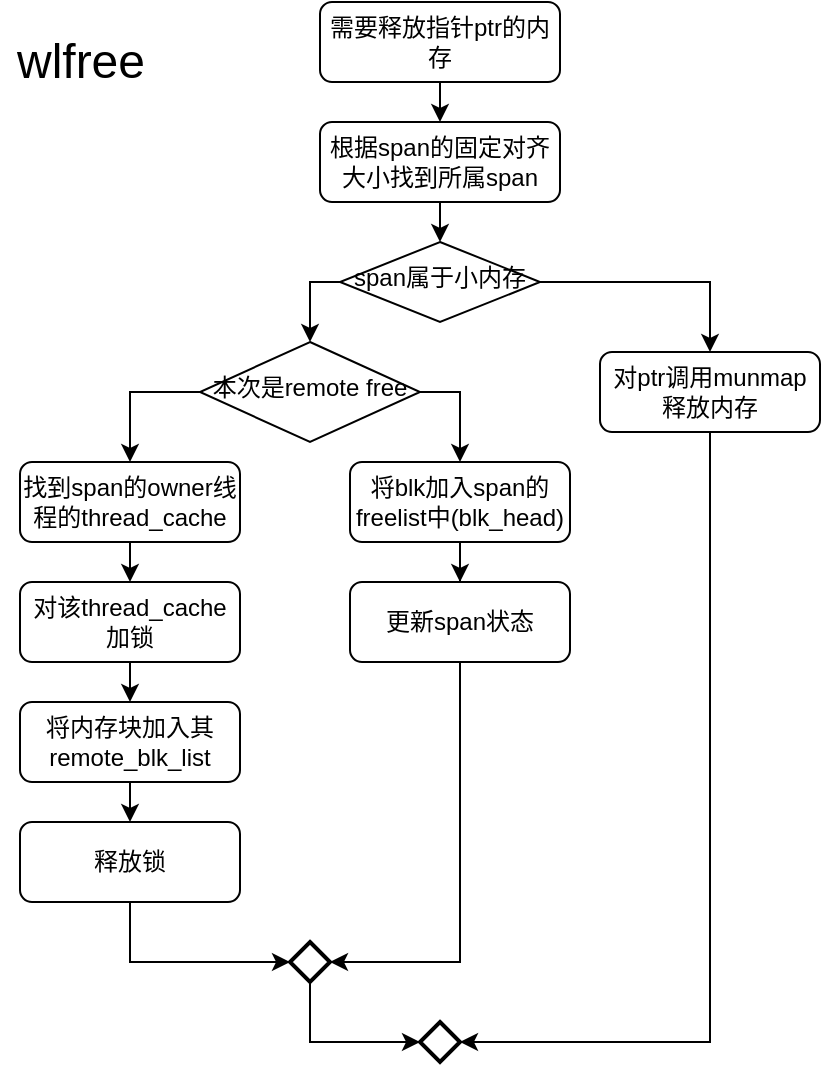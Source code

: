<mxfile version="17.2.4" type="device"><diagram id="C5RBs43oDa-KdzZeNtuy" name="Page-1"><mxGraphModel dx="425" dy="566" grid="1" gridSize="10" guides="1" tooltips="1" connect="1" arrows="1" fold="1" page="1" pageScale="1" pageWidth="827" pageHeight="1169" math="0" shadow="0"><root><mxCell id="WIyWlLk6GJQsqaUBKTNV-0"/><mxCell id="WIyWlLk6GJQsqaUBKTNV-1" parent="WIyWlLk6GJQsqaUBKTNV-0"/><mxCell id="vA9FhPF2EgXqpGS7w0Er-13" style="edgeStyle=orthogonalEdgeStyle;rounded=0;orthogonalLoop=1;jettySize=auto;html=1;exitX=0.5;exitY=1;exitDx=0;exitDy=0;entryX=0.5;entryY=0;entryDx=0;entryDy=0;" edge="1" parent="WIyWlLk6GJQsqaUBKTNV-1" source="WIyWlLk6GJQsqaUBKTNV-3" target="vA9FhPF2EgXqpGS7w0Er-1"><mxGeometry relative="1" as="geometry"/></mxCell><mxCell id="WIyWlLk6GJQsqaUBKTNV-3" value="需要释放指针ptr的内存" style="rounded=1;whiteSpace=wrap;html=1;fontSize=12;glass=0;strokeWidth=1;shadow=0;" parent="WIyWlLk6GJQsqaUBKTNV-1" vertex="1"><mxGeometry x="280" y="10" width="120" height="40" as="geometry"/></mxCell><mxCell id="vA9FhPF2EgXqpGS7w0Er-3" style="edgeStyle=orthogonalEdgeStyle;rounded=0;orthogonalLoop=1;jettySize=auto;html=1;exitX=0;exitY=0.5;exitDx=0;exitDy=0;entryX=0.5;entryY=0;entryDx=0;entryDy=0;" edge="1" parent="WIyWlLk6GJQsqaUBKTNV-1" source="vA9FhPF2EgXqpGS7w0Er-0" target="vA9FhPF2EgXqpGS7w0Er-2"><mxGeometry relative="1" as="geometry"/></mxCell><mxCell id="vA9FhPF2EgXqpGS7w0Er-25" style="edgeStyle=orthogonalEdgeStyle;rounded=0;orthogonalLoop=1;jettySize=auto;html=1;exitX=1;exitY=0.5;exitDx=0;exitDy=0;entryX=0.5;entryY=0;entryDx=0;entryDy=0;" edge="1" parent="WIyWlLk6GJQsqaUBKTNV-1" source="vA9FhPF2EgXqpGS7w0Er-0" target="vA9FhPF2EgXqpGS7w0Er-12"><mxGeometry relative="1" as="geometry"/></mxCell><mxCell id="vA9FhPF2EgXqpGS7w0Er-0" value="span属于小内存" style="rhombus;whiteSpace=wrap;html=1;shadow=0;fontFamily=Helvetica;fontSize=12;align=center;strokeWidth=1;spacing=6;spacingTop=-4;" vertex="1" parent="WIyWlLk6GJQsqaUBKTNV-1"><mxGeometry x="290" y="130" width="100" height="40" as="geometry"/></mxCell><mxCell id="vA9FhPF2EgXqpGS7w0Er-14" style="edgeStyle=orthogonalEdgeStyle;rounded=0;orthogonalLoop=1;jettySize=auto;html=1;exitX=0.5;exitY=1;exitDx=0;exitDy=0;entryX=0.5;entryY=0;entryDx=0;entryDy=0;" edge="1" parent="WIyWlLk6GJQsqaUBKTNV-1" source="vA9FhPF2EgXqpGS7w0Er-1" target="vA9FhPF2EgXqpGS7w0Er-0"><mxGeometry relative="1" as="geometry"/></mxCell><mxCell id="vA9FhPF2EgXqpGS7w0Er-1" value="根据span的固定对齐大小找到所属span" style="rounded=1;whiteSpace=wrap;html=1;fontSize=12;glass=0;strokeWidth=1;shadow=0;" vertex="1" parent="WIyWlLk6GJQsqaUBKTNV-1"><mxGeometry x="280" y="70" width="120" height="40" as="geometry"/></mxCell><mxCell id="vA9FhPF2EgXqpGS7w0Er-16" style="edgeStyle=orthogonalEdgeStyle;rounded=0;orthogonalLoop=1;jettySize=auto;html=1;exitX=0;exitY=0.5;exitDx=0;exitDy=0;entryX=0.5;entryY=0;entryDx=0;entryDy=0;" edge="1" parent="WIyWlLk6GJQsqaUBKTNV-1" source="vA9FhPF2EgXqpGS7w0Er-2" target="vA9FhPF2EgXqpGS7w0Er-4"><mxGeometry relative="1" as="geometry"/></mxCell><mxCell id="vA9FhPF2EgXqpGS7w0Er-20" style="edgeStyle=orthogonalEdgeStyle;rounded=0;orthogonalLoop=1;jettySize=auto;html=1;exitX=1;exitY=0.5;exitDx=0;exitDy=0;entryX=0.5;entryY=0;entryDx=0;entryDy=0;" edge="1" parent="WIyWlLk6GJQsqaUBKTNV-1" source="vA9FhPF2EgXqpGS7w0Er-2" target="vA9FhPF2EgXqpGS7w0Er-9"><mxGeometry relative="1" as="geometry"/></mxCell><mxCell id="vA9FhPF2EgXqpGS7w0Er-2" value="本次是remote free" style="rhombus;whiteSpace=wrap;html=1;shadow=0;fontFamily=Helvetica;fontSize=12;align=center;strokeWidth=1;spacing=6;spacingTop=-4;" vertex="1" parent="WIyWlLk6GJQsqaUBKTNV-1"><mxGeometry x="220" y="180" width="110" height="50" as="geometry"/></mxCell><mxCell id="vA9FhPF2EgXqpGS7w0Er-17" style="edgeStyle=orthogonalEdgeStyle;rounded=0;orthogonalLoop=1;jettySize=auto;html=1;exitX=0.5;exitY=1;exitDx=0;exitDy=0;entryX=0.5;entryY=0;entryDx=0;entryDy=0;" edge="1" parent="WIyWlLk6GJQsqaUBKTNV-1" source="vA9FhPF2EgXqpGS7w0Er-4" target="vA9FhPF2EgXqpGS7w0Er-5"><mxGeometry relative="1" as="geometry"/></mxCell><mxCell id="vA9FhPF2EgXqpGS7w0Er-4" value="找到span的owner线程的thread_cache" style="rounded=1;whiteSpace=wrap;html=1;fontSize=12;glass=0;strokeWidth=1;shadow=0;" vertex="1" parent="WIyWlLk6GJQsqaUBKTNV-1"><mxGeometry x="130" y="240" width="110" height="40" as="geometry"/></mxCell><mxCell id="vA9FhPF2EgXqpGS7w0Er-18" style="edgeStyle=orthogonalEdgeStyle;rounded=0;orthogonalLoop=1;jettySize=auto;html=1;exitX=0.5;exitY=1;exitDx=0;exitDy=0;entryX=0.5;entryY=0;entryDx=0;entryDy=0;" edge="1" parent="WIyWlLk6GJQsqaUBKTNV-1" source="vA9FhPF2EgXqpGS7w0Er-5" target="vA9FhPF2EgXqpGS7w0Er-6"><mxGeometry relative="1" as="geometry"/></mxCell><mxCell id="vA9FhPF2EgXqpGS7w0Er-5" value="对该thread_cache加锁" style="rounded=1;whiteSpace=wrap;html=1;fontSize=12;glass=0;strokeWidth=1;shadow=0;" vertex="1" parent="WIyWlLk6GJQsqaUBKTNV-1"><mxGeometry x="130" y="300" width="110" height="40" as="geometry"/></mxCell><mxCell id="vA9FhPF2EgXqpGS7w0Er-19" style="edgeStyle=orthogonalEdgeStyle;rounded=0;orthogonalLoop=1;jettySize=auto;html=1;exitX=0.5;exitY=1;exitDx=0;exitDy=0;entryX=0.5;entryY=0;entryDx=0;entryDy=0;" edge="1" parent="WIyWlLk6GJQsqaUBKTNV-1" source="vA9FhPF2EgXqpGS7w0Er-6" target="vA9FhPF2EgXqpGS7w0Er-8"><mxGeometry relative="1" as="geometry"/></mxCell><mxCell id="vA9FhPF2EgXqpGS7w0Er-6" value="将内存块加入其remote_blk_list" style="rounded=1;whiteSpace=wrap;html=1;fontSize=12;glass=0;strokeWidth=1;shadow=0;" vertex="1" parent="WIyWlLk6GJQsqaUBKTNV-1"><mxGeometry x="130" y="360" width="110" height="40" as="geometry"/></mxCell><mxCell id="vA9FhPF2EgXqpGS7w0Er-23" style="edgeStyle=orthogonalEdgeStyle;rounded=0;orthogonalLoop=1;jettySize=auto;html=1;exitX=0.5;exitY=1;exitDx=0;exitDy=0;entryX=0;entryY=0.5;entryDx=0;entryDy=0;entryPerimeter=0;" edge="1" parent="WIyWlLk6GJQsqaUBKTNV-1" source="vA9FhPF2EgXqpGS7w0Er-8" target="vA9FhPF2EgXqpGS7w0Er-11"><mxGeometry relative="1" as="geometry"/></mxCell><mxCell id="vA9FhPF2EgXqpGS7w0Er-8" value="释放锁" style="rounded=1;whiteSpace=wrap;html=1;fontSize=12;glass=0;strokeWidth=1;shadow=0;" vertex="1" parent="WIyWlLk6GJQsqaUBKTNV-1"><mxGeometry x="130" y="420" width="110" height="40" as="geometry"/></mxCell><mxCell id="vA9FhPF2EgXqpGS7w0Er-21" style="edgeStyle=orthogonalEdgeStyle;rounded=0;orthogonalLoop=1;jettySize=auto;html=1;exitX=0.5;exitY=1;exitDx=0;exitDy=0;" edge="1" parent="WIyWlLk6GJQsqaUBKTNV-1" source="vA9FhPF2EgXqpGS7w0Er-9" target="vA9FhPF2EgXqpGS7w0Er-10"><mxGeometry relative="1" as="geometry"/></mxCell><mxCell id="vA9FhPF2EgXqpGS7w0Er-9" value="将blk加入span的freelist中(blk_head)" style="rounded=1;whiteSpace=wrap;html=1;fontSize=12;glass=0;strokeWidth=1;shadow=0;" vertex="1" parent="WIyWlLk6GJQsqaUBKTNV-1"><mxGeometry x="295" y="240" width="110" height="40" as="geometry"/></mxCell><mxCell id="vA9FhPF2EgXqpGS7w0Er-24" style="edgeStyle=orthogonalEdgeStyle;rounded=0;orthogonalLoop=1;jettySize=auto;html=1;exitX=0.5;exitY=1;exitDx=0;exitDy=0;entryX=1;entryY=0.5;entryDx=0;entryDy=0;entryPerimeter=0;" edge="1" parent="WIyWlLk6GJQsqaUBKTNV-1" source="vA9FhPF2EgXqpGS7w0Er-10" target="vA9FhPF2EgXqpGS7w0Er-11"><mxGeometry relative="1" as="geometry"/></mxCell><mxCell id="vA9FhPF2EgXqpGS7w0Er-10" value="更新span状态" style="rounded=1;whiteSpace=wrap;html=1;fontSize=12;glass=0;strokeWidth=1;shadow=0;" vertex="1" parent="WIyWlLk6GJQsqaUBKTNV-1"><mxGeometry x="295" y="300" width="110" height="40" as="geometry"/></mxCell><mxCell id="vA9FhPF2EgXqpGS7w0Er-27" style="edgeStyle=orthogonalEdgeStyle;rounded=0;orthogonalLoop=1;jettySize=auto;html=1;exitX=0.5;exitY=1;exitDx=0;exitDy=0;exitPerimeter=0;entryX=0;entryY=0.5;entryDx=0;entryDy=0;entryPerimeter=0;" edge="1" parent="WIyWlLk6GJQsqaUBKTNV-1" source="vA9FhPF2EgXqpGS7w0Er-11" target="vA9FhPF2EgXqpGS7w0Er-26"><mxGeometry relative="1" as="geometry"/></mxCell><mxCell id="vA9FhPF2EgXqpGS7w0Er-11" value="" style="strokeWidth=2;html=1;shape=mxgraph.flowchart.decision;whiteSpace=wrap;" vertex="1" parent="WIyWlLk6GJQsqaUBKTNV-1"><mxGeometry x="265" y="480" width="20" height="20" as="geometry"/></mxCell><mxCell id="vA9FhPF2EgXqpGS7w0Er-28" style="edgeStyle=orthogonalEdgeStyle;rounded=0;orthogonalLoop=1;jettySize=auto;html=1;exitX=0.5;exitY=1;exitDx=0;exitDy=0;entryX=1;entryY=0.5;entryDx=0;entryDy=0;entryPerimeter=0;" edge="1" parent="WIyWlLk6GJQsqaUBKTNV-1" source="vA9FhPF2EgXqpGS7w0Er-12" target="vA9FhPF2EgXqpGS7w0Er-26"><mxGeometry relative="1" as="geometry"/></mxCell><mxCell id="vA9FhPF2EgXqpGS7w0Er-12" value="对ptr调用munmap释放内存" style="rounded=1;whiteSpace=wrap;html=1;fontSize=12;glass=0;strokeWidth=1;shadow=0;" vertex="1" parent="WIyWlLk6GJQsqaUBKTNV-1"><mxGeometry x="420" y="185" width="110" height="40" as="geometry"/></mxCell><mxCell id="vA9FhPF2EgXqpGS7w0Er-26" value="" style="strokeWidth=2;html=1;shape=mxgraph.flowchart.decision;whiteSpace=wrap;" vertex="1" parent="WIyWlLk6GJQsqaUBKTNV-1"><mxGeometry x="330" y="520" width="20" height="20" as="geometry"/></mxCell><mxCell id="vA9FhPF2EgXqpGS7w0Er-29" value="&lt;font style=&quot;font-size: 24px&quot;&gt;wlfree&lt;/font&gt;" style="text;html=1;align=center;verticalAlign=middle;resizable=0;points=[];autosize=1;strokeColor=none;fillColor=none;" vertex="1" parent="WIyWlLk6GJQsqaUBKTNV-1"><mxGeometry x="120" y="30" width="80" height="20" as="geometry"/></mxCell></root></mxGraphModel></diagram></mxfile>